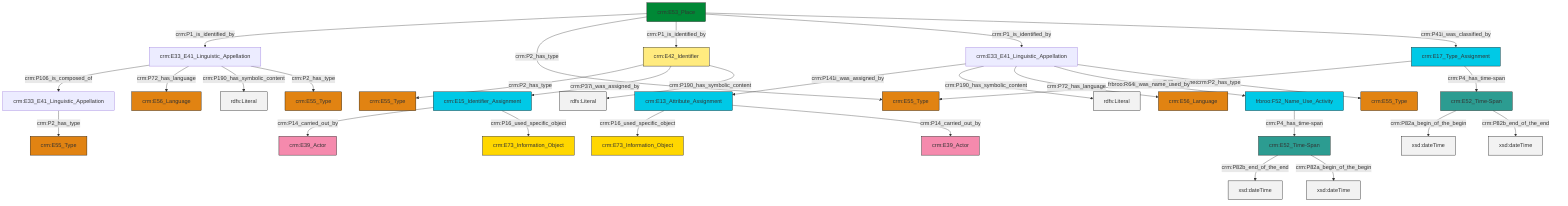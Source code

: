 graph TD
classDef Literal fill:#f2f2f2,stroke:#000000;
classDef CRM_Entity fill:#FFFFFF,stroke:#000000;
classDef Temporal_Entity fill:#00C9E6, stroke:#000000;
classDef Type fill:#E18312, stroke:#000000;
classDef Time-Span fill:#2C9C91, stroke:#000000;
classDef Appellation fill:#FFEB7F, stroke:#000000;
classDef Place fill:#008836, stroke:#000000;
classDef Persistent_Item fill:#B266B2, stroke:#000000;
classDef Conceptual_Object fill:#FFD700, stroke:#000000;
classDef Physical_Thing fill:#D2B48C, stroke:#000000;
classDef Actor fill:#f58aad, stroke:#000000;
classDef PC_Classes fill:#4ce600, stroke:#000000;
classDef Multi fill:#cccccc,stroke:#000000;

0["crm:E17_Type_Assignment"]:::Temporal_Entity -->|crm:P42_assigned| 1["crm:E55_Type"]:::Type
8["frbroo:F52_Name_Use_Activity"]:::Temporal_Entity -->|crm:P4_has_time-span| 9["crm:E52_Time-Span"]:::Time-Span
10["crm:E42_Identifier"]:::Appellation -->|crm:P2_has_type| 11["crm:E55_Type"]:::Type
10["crm:E42_Identifier"]:::Appellation -->|crm:P37i_was_assigned_by| 15["crm:E15_Identifier_Assignment"]:::Temporal_Entity
18["crm:E52_Time-Span"]:::Time-Span -->|crm:P82a_begin_of_the_begin| 19[xsd:dateTime]:::Literal
6["crm:E33_E41_Linguistic_Appellation"]:::Default -->|crm:P141i_was_assigned_by| 20["crm:E13_Attribute_Assignment"]:::Temporal_Entity
6["crm:E33_E41_Linguistic_Appellation"]:::Default -->|crm:P190_has_symbolic_content| 22[rdfs:Literal]:::Literal
28["crm:E33_E41_Linguistic_Appellation"]:::Default -->|crm:P106_is_composed_of| 29["crm:E33_E41_Linguistic_Appellation"]:::Default
6["crm:E33_E41_Linguistic_Appellation"]:::Default -->|crm:P72_has_language| 12["crm:E56_Language"]:::Type
20["crm:E13_Attribute_Assignment"]:::Temporal_Entity -->|crm:P16_used_specific_object| 35["crm:E73_Information_Object"]:::Conceptual_Object
26["crm:E53_Place"]:::Place -->|crm:P1_is_identified_by| 28["crm:E33_E41_Linguistic_Appellation"]:::Default
0["crm:E17_Type_Assignment"]:::Temporal_Entity -->|crm:P4_has_time-span| 18["crm:E52_Time-Span"]:::Time-Span
28["crm:E33_E41_Linguistic_Appellation"]:::Default -->|crm:P72_has_language| 33["crm:E56_Language"]:::Type
6["crm:E33_E41_Linguistic_Appellation"]:::Default -->|frbroo:R64i_was_name_used_by| 8["frbroo:F52_Name_Use_Activity"]:::Temporal_Entity
6["crm:E33_E41_Linguistic_Appellation"]:::Default -->|crm:P2_has_type| 4["crm:E55_Type"]:::Type
18["crm:E52_Time-Span"]:::Time-Span -->|crm:P82b_end_of_the_end| 40[xsd:dateTime]:::Literal
26["crm:E53_Place"]:::Place -->|crm:P2_has_type| 1["crm:E55_Type"]:::Type
26["crm:E53_Place"]:::Place -->|crm:P1_is_identified_by| 10["crm:E42_Identifier"]:::Appellation
28["crm:E33_E41_Linguistic_Appellation"]:::Default -->|crm:P190_has_symbolic_content| 42[rdfs:Literal]:::Literal
29["crm:E33_E41_Linguistic_Appellation"]:::Default -->|crm:P2_has_type| 2["crm:E55_Type"]:::Type
9["crm:E52_Time-Span"]:::Time-Span -->|crm:P82b_end_of_the_end| 43[xsd:dateTime]:::Literal
9["crm:E52_Time-Span"]:::Time-Span -->|crm:P82a_begin_of_the_begin| 44[xsd:dateTime]:::Literal
15["crm:E15_Identifier_Assignment"]:::Temporal_Entity -->|crm:P14_carried_out_by| 45["crm:E39_Actor"]:::Actor
26["crm:E53_Place"]:::Place -->|crm:P1_is_identified_by| 6["crm:E33_E41_Linguistic_Appellation"]:::Default
10["crm:E42_Identifier"]:::Appellation -->|crm:P190_has_symbolic_content| 48[rdfs:Literal]:::Literal
15["crm:E15_Identifier_Assignment"]:::Temporal_Entity -->|crm:P16_used_specific_object| 30["crm:E73_Information_Object"]:::Conceptual_Object
20["crm:E13_Attribute_Assignment"]:::Temporal_Entity -->|crm:P14_carried_out_by| 16["crm:E39_Actor"]:::Actor
26["crm:E53_Place"]:::Place -->|crm:P41i_was_classified_by| 0["crm:E17_Type_Assignment"]:::Temporal_Entity
28["crm:E33_E41_Linguistic_Appellation"]:::Default -->|crm:P2_has_type| 24["crm:E55_Type"]:::Type